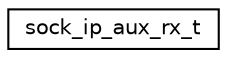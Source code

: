 digraph "Graphical Class Hierarchy"
{
 // LATEX_PDF_SIZE
  edge [fontname="Helvetica",fontsize="10",labelfontname="Helvetica",labelfontsize="10"];
  node [fontname="Helvetica",fontsize="10",shape=record];
  rankdir="LR";
  Node0 [label="sock_ip_aux_rx_t",height=0.2,width=0.4,color="black", fillcolor="white", style="filled",URL="$structsock__ip__aux__rx__t.html",tooltip="Auxiliary data provided when receiving using an IP sock object."];
}
